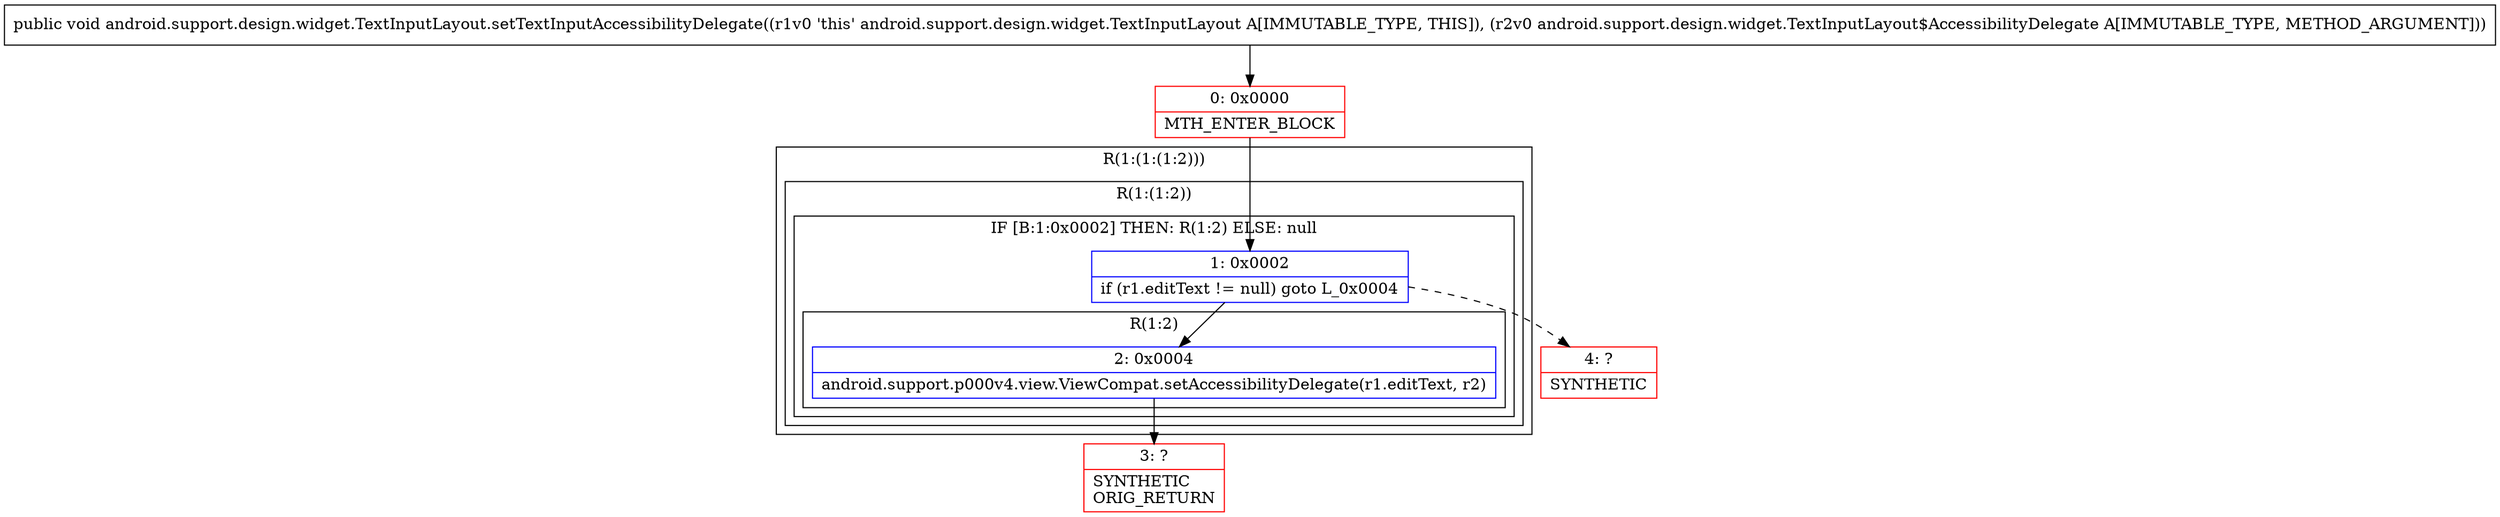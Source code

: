 digraph "CFG forandroid.support.design.widget.TextInputLayout.setTextInputAccessibilityDelegate(Landroid\/support\/design\/widget\/TextInputLayout$AccessibilityDelegate;)V" {
subgraph cluster_Region_1310784797 {
label = "R(1:(1:(1:2)))";
node [shape=record,color=blue];
subgraph cluster_Region_1611762548 {
label = "R(1:(1:2))";
node [shape=record,color=blue];
subgraph cluster_IfRegion_248139587 {
label = "IF [B:1:0x0002] THEN: R(1:2) ELSE: null";
node [shape=record,color=blue];
Node_1 [shape=record,label="{1\:\ 0x0002|if (r1.editText != null) goto L_0x0004\l}"];
subgraph cluster_Region_56322392 {
label = "R(1:2)";
node [shape=record,color=blue];
Node_2 [shape=record,label="{2\:\ 0x0004|android.support.p000v4.view.ViewCompat.setAccessibilityDelegate(r1.editText, r2)\l}"];
}
}
}
}
Node_0 [shape=record,color=red,label="{0\:\ 0x0000|MTH_ENTER_BLOCK\l}"];
Node_3 [shape=record,color=red,label="{3\:\ ?|SYNTHETIC\lORIG_RETURN\l}"];
Node_4 [shape=record,color=red,label="{4\:\ ?|SYNTHETIC\l}"];
MethodNode[shape=record,label="{public void android.support.design.widget.TextInputLayout.setTextInputAccessibilityDelegate((r1v0 'this' android.support.design.widget.TextInputLayout A[IMMUTABLE_TYPE, THIS]), (r2v0 android.support.design.widget.TextInputLayout$AccessibilityDelegate A[IMMUTABLE_TYPE, METHOD_ARGUMENT])) }"];
MethodNode -> Node_0;
Node_1 -> Node_2;
Node_1 -> Node_4[style=dashed];
Node_2 -> Node_3;
Node_0 -> Node_1;
}

